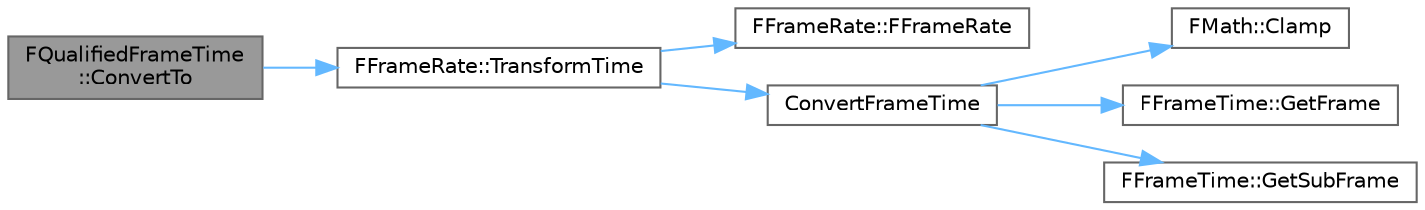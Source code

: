 digraph "FQualifiedFrameTime::ConvertTo"
{
 // INTERACTIVE_SVG=YES
 // LATEX_PDF_SIZE
  bgcolor="transparent";
  edge [fontname=Helvetica,fontsize=10,labelfontname=Helvetica,labelfontsize=10];
  node [fontname=Helvetica,fontsize=10,shape=box,height=0.2,width=0.4];
  rankdir="LR";
  Node1 [id="Node000001",label="FQualifiedFrameTime\l::ConvertTo",height=0.2,width=0.4,color="gray40", fillcolor="grey60", style="filled", fontcolor="black",tooltip="Convert this frame time to a different frame rate."];
  Node1 -> Node2 [id="edge1_Node000001_Node000002",color="steelblue1",style="solid",tooltip=" "];
  Node2 [id="Node000002",label="FFrameRate::TransformTime",height=0.2,width=0.4,color="grey40", fillcolor="white", style="filled",URL="$df/d97/structFFrameRate.html#a31609b2b2543154dc1eea2c1a1d4c7dc",tooltip="Convert the specified time from one framerate to another framerate."];
  Node2 -> Node3 [id="edge2_Node000002_Node000003",color="steelblue1",style="solid",tooltip=" "];
  Node3 [id="Node000003",label="FFrameRate::FFrameRate",height=0.2,width=0.4,color="grey40", fillcolor="white", style="filled",URL="$df/d97/structFFrameRate.html#a80c86a75277dd25feb06223a3951b05b",tooltip="Default construction to a frame rate of 60000 frames per second (0.0166 ms)"];
  Node2 -> Node4 [id="edge3_Node000002_Node000004",color="steelblue1",style="solid",tooltip=" "];
  Node4 [id="Node000004",label="ConvertFrameTime",height=0.2,width=0.4,color="grey40", fillcolor="white", style="filled",URL="$d1/d9e/FrameRate_8h.html#a33c1e391b88873a85a292367cf0a0a62",tooltip=" "];
  Node4 -> Node5 [id="edge4_Node000004_Node000005",color="steelblue1",style="solid",tooltip=" "];
  Node5 [id="Node000005",label="FMath::Clamp",height=0.2,width=0.4,color="grey40", fillcolor="white", style="filled",URL="$dc/d20/structFMath.html#a7dbca5929b2ea7f13304eb4c927dab6c",tooltip="Clamps X to be between Min and Max, inclusive."];
  Node4 -> Node6 [id="edge5_Node000004_Node000006",color="steelblue1",style="solid",tooltip=" "];
  Node6 [id="Node000006",label="FFrameTime::GetFrame",height=0.2,width=0.4,color="grey40", fillcolor="white", style="filled",URL="$df/d8e/structFFrameTime.html#a9c0ade8bc32907ebd0599146050f50aa",tooltip="Access this time's frame number."];
  Node4 -> Node7 [id="edge6_Node000004_Node000007",color="steelblue1",style="solid",tooltip=" "];
  Node7 [id="Node000007",label="FFrameTime::GetSubFrame",height=0.2,width=0.4,color="grey40", fillcolor="white", style="filled",URL="$df/d8e/structFFrameTime.html#abe04028be2226dc957dc0ec844d070ab",tooltip="Access this time's sub frame."];
}

